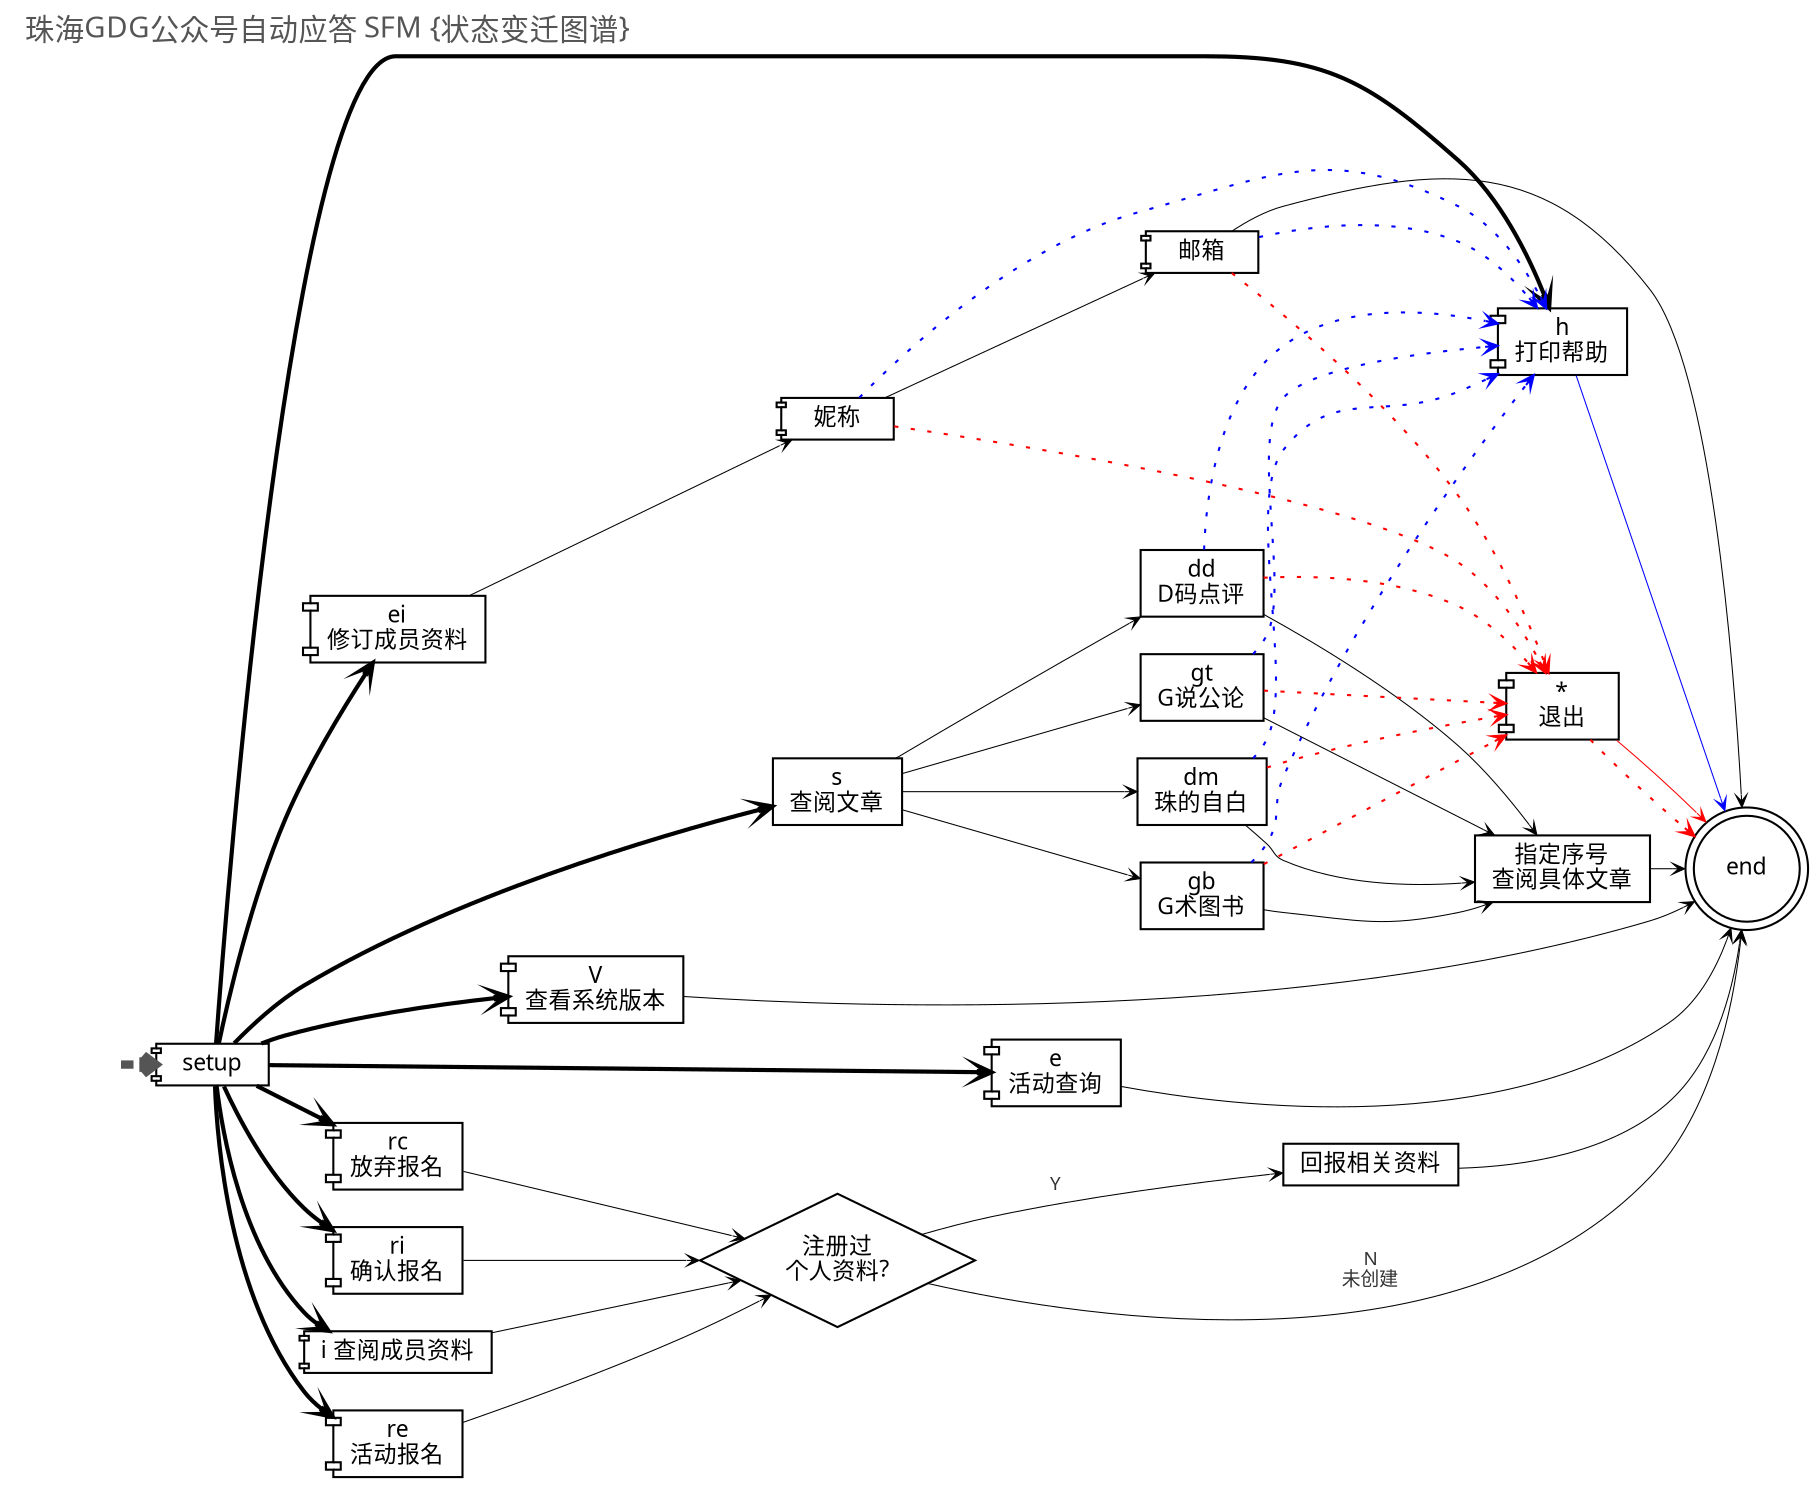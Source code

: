     /*生成命令:
$ dot -Tpng gdg_fsm_map.dot -o gdg_fsm_map.png
 -Tcmapx -o lb-crx-roles.map
全局设定::
    plaintext
    */

digraph G4gdg_fsm_map {
    /*全局设定*/
    graph [label="珠海GDG公众号自动应答 SFM {状态变迁图谱}"
        ,fontsize=14.0
        ,fontname="WenQuanYi Micro Hei"
        ,fontcolor="#555555"
        ,labeljust="l",labelloc="t",center=1
        ,ranksep=0.2,center=1,ratio=compress
        ,rankdir=LR
        ];

    node[fontsize=11.0,height=0.2
        ,fontname="WenQuanYi Micro Hei"
        ,shape=component 
        ];

    edge [fontsize=9.0,fontcolor="#333333"
        ,fontname="WenQuanYi Micro Hei"
        ,arrowsize=0.6,arrowhead=vee,arrowtail=none
        ,style="setlinewidth(0.5)"
        ];
/*
    src [label="源码",shape=ellipse,style="filled,dashed,setlinewidth(5)"
        ,color="#333333",fillcolor=dimgray
        ,URL="http://code.google.com/p/zoomquiet/source/browse/dot/obp/csdndr1-km.dot?repo=tangle"];
    /*图元声明
    start       [label="流程开始/结束",shape=point];
    end         [label="",shape=doublecircle,fillcolor=red];

    box         [label="实体/对象",shape=box];
    ellipse     [label="行动/节点",shape=ellipse];
    egg         [label="用户/人物",shape=egg];
    plaintext   [label="状态/属性",shape=plaintext,fillcolor=whitesmoke];
    diamond     [label="判别",shape=diamond];
    note        [label="注释",shape=note];
    tab         [label="目录/模块",shape=tab];
    db          [label="数据库",shape=box3d];
    component   [label="主机/组件",shape=component];
  ,style="rounded,dotted"];
    CONFIRM_REG [label="ce 确认参加活动",shape=component];
*/

    start       [label="",shape=plaintext];
    setup       [label="setup",shape=component];
    end         [label="end",shape=doublecircle];

    HELP [label="h\n打印帮助",shape=component];
    VERSION [label="V\n查看系统版本",shape=component];

    CANCEL [label="*\n退出",shape=component];

    EVENT [label="e\n活动查询",shape=component];
    REG_EVEN [label="re\n活动报名",shape=component];
    REG_CANCEL [label="rc\n放弃报名",shape=component];

    ECHO_INFO [label="回报相关资料",shape=box];

    INFO_REG [label="ri\n确认报名",shape=component];

    ME [label="i 查阅成员资料",shape=component];
        isINFO [label="注册过\n个人资料?",shape=diamond];
    ME_INFO [label="ei\n修订成员资料",shape=component];
        ME_ALIAS [label="妮称",shape=component];
        ME_EM [label="邮箱",shape=component];

    SEEK [label="s\n查阅文章",shape=box];
        GB [label="gb\nG术图书",shape=box];
        DD [label="dd\nD码点评",shape=box];
        GT [label="gt\nG说公论",shape=box];
        DM [label="dm\n珠的自白",shape=box];
            NO [label="指定序号\n查阅具体文章",shape=box];


    /*图例关系
    srvPUB->installer [label="2.0",style="dotted"];
            ME_EM->ME_CONFIRM;
    */
    start->setup [color="#555555",style="dashed,setlinewidth(4)"];
    
    setup->{EVENT REG_EVEN ME ME_INFO INFO_REG REG_CANCEL SEEK HELP VERSION} [style="setlinewidth(2)"];
        {INFO_REG REG_EVEN ME REG_CANCEL}->isINFO;
            isINFO->end [label="N\n未创建"];
            isINFO->ECHO_INFO [label="Y"];
        ME_INFO->ME_ALIAS->ME_EM;
        SEEK->{GB DD GT DM}->NO;
    {EVENT ME_EM NO ECHO_INFO VERSION}->end;

    {ME_ALIAS ME_EM GB DD GT DM }->CANCEL->end [color=red,style="dotted"];
        CANCEL->end [color=red];
    {ME_ALIAS ME_EM GB DD GT DM }->HELP [color=blue,style="dotted"];
        HELP->end [color=blue];




/*
    { rank=same; PUB    srvA srvB srvN; }
    { rank=same; DL     installer; }
    { rank=same; CHK    chker; }
    { rank=same; DONE   bkStore; }

    PUB[label="发布阶段",shape=plaintext];
    DL[label="下载阶段",shape=plaintext];
    CHK[label="检查阶段",shape=plaintext];
    DONE[label="完成阶段",shape=plaintext];
        PUB->DL->CHK->DONE;

        srvPUB->srvAC;
        srvA->srvB->srvN;
*/
    edge [style=invis];
}

